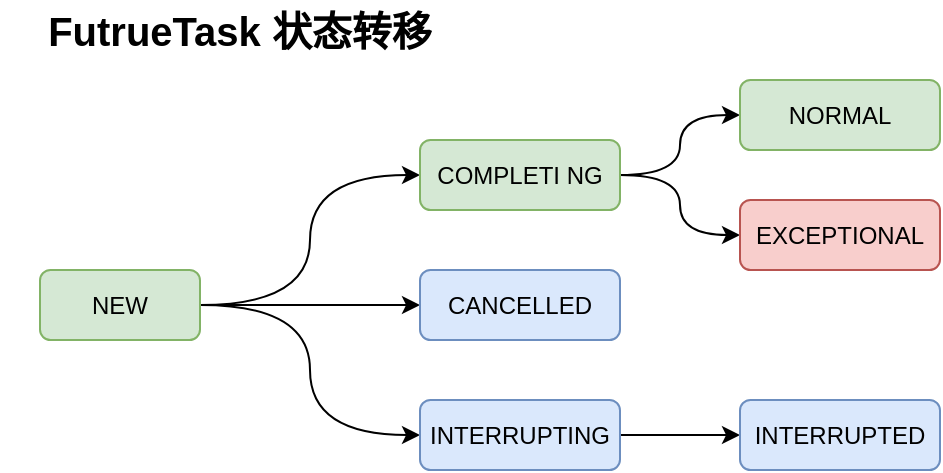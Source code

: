 <mxfile version="20.5.1" type="github" pages="2">
  <diagram id="kgpKYQtTHZ0yAKxKKP6v" name="Future 状态转移">
    <mxGraphModel dx="2072" dy="578" grid="1" gridSize="10" guides="1" tooltips="1" connect="1" arrows="1" fold="1" page="1" pageScale="1" pageWidth="850" pageHeight="1100" math="0" shadow="0">
      <root>
        <mxCell id="0" />
        <mxCell id="1" parent="0" />
        <mxCell id="elVx_fy86NFZG16xEPq8-12" style="edgeStyle=orthogonalEdgeStyle;rounded=0;orthogonalLoop=1;jettySize=auto;html=1;entryX=0;entryY=0.5;entryDx=0;entryDy=0;curved=1;" edge="1" parent="1" source="elVx_fy86NFZG16xEPq8-9" target="elVx_fy86NFZG16xEPq8-11">
          <mxGeometry relative="1" as="geometry" />
        </mxCell>
        <mxCell id="elVx_fy86NFZG16xEPq8-20" style="edgeStyle=orthogonalEdgeStyle;rounded=0;orthogonalLoop=1;jettySize=auto;html=1;curved=1;entryX=0;entryY=0.5;entryDx=0;entryDy=0;" edge="1" parent="1" source="elVx_fy86NFZG16xEPq8-9" target="elVx_fy86NFZG16xEPq8-19">
          <mxGeometry relative="1" as="geometry" />
        </mxCell>
        <mxCell id="elVx_fy86NFZG16xEPq8-33" style="edgeStyle=orthogonalEdgeStyle;curved=1;rounded=0;orthogonalLoop=1;jettySize=auto;html=1;exitX=1;exitY=0.5;exitDx=0;exitDy=0;entryX=0;entryY=0.5;entryDx=0;entryDy=0;" edge="1" parent="1" source="elVx_fy86NFZG16xEPq8-9" target="elVx_fy86NFZG16xEPq8-17">
          <mxGeometry relative="1" as="geometry" />
        </mxCell>
        <mxCell id="elVx_fy86NFZG16xEPq8-9" value="NEW" style="rounded=1;whiteSpace=wrap;html=1;fillColor=#d5e8d4;strokeColor=#82b366;" vertex="1" parent="1">
          <mxGeometry x="-750" y="225" width="80" height="35" as="geometry" />
        </mxCell>
        <mxCell id="elVx_fy86NFZG16xEPq8-23" style="edgeStyle=orthogonalEdgeStyle;rounded=0;orthogonalLoop=1;jettySize=auto;html=1;curved=1;" edge="1" parent="1" source="elVx_fy86NFZG16xEPq8-11" target="elVx_fy86NFZG16xEPq8-22">
          <mxGeometry relative="1" as="geometry" />
        </mxCell>
        <mxCell id="elVx_fy86NFZG16xEPq8-29" style="edgeStyle=orthogonalEdgeStyle;rounded=0;orthogonalLoop=1;jettySize=auto;html=1;curved=1;" edge="1" parent="1" source="elVx_fy86NFZG16xEPq8-11" target="elVx_fy86NFZG16xEPq8-28">
          <mxGeometry relative="1" as="geometry" />
        </mxCell>
        <mxCell id="elVx_fy86NFZG16xEPq8-11" value="COMPLETI NG" style="rounded=1;whiteSpace=wrap;html=1;fillColor=#d5e8d4;strokeColor=#82b366;" vertex="1" parent="1">
          <mxGeometry x="-560" y="160" width="100" height="35" as="geometry" />
        </mxCell>
        <mxCell id="elVx_fy86NFZG16xEPq8-17" value="CANCELLED" style="rounded=1;whiteSpace=wrap;html=1;fillColor=#dae8fc;strokeColor=#6c8ebf;" vertex="1" parent="1">
          <mxGeometry x="-560" y="225" width="100" height="35" as="geometry" />
        </mxCell>
        <mxCell id="elVx_fy86NFZG16xEPq8-27" style="edgeStyle=orthogonalEdgeStyle;rounded=0;orthogonalLoop=1;jettySize=auto;html=1;curved=1;" edge="1" parent="1" source="elVx_fy86NFZG16xEPq8-19" target="elVx_fy86NFZG16xEPq8-26">
          <mxGeometry relative="1" as="geometry" />
        </mxCell>
        <mxCell id="elVx_fy86NFZG16xEPq8-19" value="INTERRUPTING" style="rounded=1;whiteSpace=wrap;html=1;fillColor=#dae8fc;strokeColor=#6c8ebf;" vertex="1" parent="1">
          <mxGeometry x="-560" y="290" width="100" height="35" as="geometry" />
        </mxCell>
        <mxCell id="elVx_fy86NFZG16xEPq8-22" value="EXCEPTIONAL" style="rounded=1;whiteSpace=wrap;html=1;fillColor=#f8cecc;strokeColor=#b85450;" vertex="1" parent="1">
          <mxGeometry x="-400" y="190" width="100" height="35" as="geometry" />
        </mxCell>
        <mxCell id="elVx_fy86NFZG16xEPq8-26" value="INTERRUPTED" style="rounded=1;whiteSpace=wrap;html=1;fillColor=#dae8fc;strokeColor=#6c8ebf;" vertex="1" parent="1">
          <mxGeometry x="-400" y="290" width="100" height="35" as="geometry" />
        </mxCell>
        <mxCell id="elVx_fy86NFZG16xEPq8-28" value="NORMAL" style="rounded=1;whiteSpace=wrap;html=1;fillColor=#d5e8d4;strokeColor=#82b366;" vertex="1" parent="1">
          <mxGeometry x="-400" y="130" width="100" height="35" as="geometry" />
        </mxCell>
        <mxCell id="elVx_fy86NFZG16xEPq8-30" style="edgeStyle=elbowEdgeStyle;rounded=0;orthogonalLoop=1;jettySize=auto;html=1;exitX=0.5;exitY=1;exitDx=0;exitDy=0;" edge="1" parent="1" source="elVx_fy86NFZG16xEPq8-22" target="elVx_fy86NFZG16xEPq8-22">
          <mxGeometry relative="1" as="geometry" />
        </mxCell>
        <mxCell id="elVx_fy86NFZG16xEPq8-34" value="&lt;b&gt;&lt;font style=&quot;font-size: 20px;&quot;&gt;FutrueTask 状态转移&lt;/font&gt;&lt;/b&gt;" style="text;html=1;strokeColor=none;fillColor=none;align=center;verticalAlign=middle;whiteSpace=wrap;rounded=0;" vertex="1" parent="1">
          <mxGeometry x="-770" y="90" width="240" height="30" as="geometry" />
        </mxCell>
      </root>
    </mxGraphModel>
  </diagram>
  <diagram id="D44zjrLj3osbZr-i00PU" name="FutrueTask::run()">
    <mxGraphModel dx="2391" dy="644" grid="1" gridSize="10" guides="1" tooltips="1" connect="1" arrows="1" fold="1" page="1" pageScale="1" pageWidth="1169" pageHeight="827" math="0" shadow="0">
      <root>
        <mxCell id="0" />
        <mxCell id="1" parent="0" />
        <mxCell id="TepuSyEwVRivDngripJJ-1" style="edgeStyle=orthogonalEdgeStyle;rounded=0;orthogonalLoop=1;jettySize=auto;html=1;entryX=0;entryY=0.5;entryDx=0;entryDy=0;" edge="1" parent="1" source="TepuSyEwVRivDngripJJ-2" target="TepuSyEwVRivDngripJJ-5">
          <mxGeometry relative="1" as="geometry" />
        </mxCell>
        <mxCell id="TepuSyEwVRivDngripJJ-2" value="FutrueTask::run()" style="rounded=1;whiteSpace=wrap;html=1;fillColor=#f8cecc;strokeColor=#b85450;" vertex="1" parent="1">
          <mxGeometry x="-230" y="140" width="120" height="30" as="geometry" />
        </mxCell>
        <mxCell id="TepuSyEwVRivDngripJJ-3" value="是" style="edgeStyle=orthogonalEdgeStyle;rounded=0;orthogonalLoop=1;jettySize=auto;html=1;" edge="1" parent="1" source="TepuSyEwVRivDngripJJ-5" target="TepuSyEwVRivDngripJJ-6">
          <mxGeometry relative="1" as="geometry" />
        </mxCell>
        <mxCell id="TepuSyEwVRivDngripJJ-4" value="否" style="edgeStyle=orthogonalEdgeStyle;rounded=0;orthogonalLoop=1;jettySize=auto;html=1;entryX=0;entryY=0.5;entryDx=0;entryDy=0;" edge="1" parent="1" source="TepuSyEwVRivDngripJJ-5" target="TepuSyEwVRivDngripJJ-8">
          <mxGeometry relative="1" as="geometry" />
        </mxCell>
        <mxCell id="TepuSyEwVRivDngripJJ-5" value="state 是否为 NEW，并且 CAS 设置 runner 字段为当前线程" style="rounded=1;whiteSpace=wrap;html=1;fillColor=#fff2cc;strokeColor=#d6b656;" vertex="1" parent="1">
          <mxGeometry x="-30" y="140" width="320" height="30" as="geometry" />
        </mxCell>
        <mxCell id="iOQ989x7Dj3oAcJwUkcQ-4" value="&lt;font color=&quot;#000000&quot;&gt;&lt;span style=&quot;font-size: 12px;&quot;&gt;是&lt;br&gt;&lt;/span&gt;&lt;/font&gt;" style="edgeStyle=orthogonalEdgeStyle;curved=1;rounded=0;orthogonalLoop=1;jettySize=auto;html=1;fontSize=18;fontColor=#99FF99;" edge="1" parent="1" source="TepuSyEwVRivDngripJJ-6" target="iOQ989x7Dj3oAcJwUkcQ-3">
          <mxGeometry relative="1" as="geometry">
            <Array as="points">
              <mxPoint x="130" y="255" />
              <mxPoint x="130" y="255" />
            </Array>
          </mxGeometry>
        </mxCell>
        <mxCell id="iOQ989x7Dj3oAcJwUkcQ-13" value="否" style="edgeStyle=orthogonalEdgeStyle;curved=1;rounded=0;orthogonalLoop=1;jettySize=auto;html=1;exitX=0;exitY=0.5;exitDx=0;exitDy=0;entryX=0.5;entryY=0;entryDx=0;entryDy=0;fontSize=12;fontColor=#000000;" edge="1" parent="1" source="TepuSyEwVRivDngripJJ-6" target="iOQ989x7Dj3oAcJwUkcQ-10">
          <mxGeometry x="-0.647" y="10" relative="1" as="geometry">
            <Array as="points">
              <mxPoint x="-20" y="220" />
              <mxPoint x="-20" y="405" />
              <mxPoint x="130" y="405" />
            </Array>
            <mxPoint as="offset" />
          </mxGeometry>
        </mxCell>
        <mxCell id="TepuSyEwVRivDngripJJ-6" value="任务不为 null，并且 state 为 NEW" style="rounded=1;whiteSpace=wrap;html=1;fillColor=#fff2cc;strokeColor=#d6b656;" vertex="1" parent="1">
          <mxGeometry x="30" y="205" width="200" height="30" as="geometry" />
        </mxCell>
        <mxCell id="TepuSyEwVRivDngripJJ-8" value="结束" style="whiteSpace=wrap;html=1;fillColor=#dae8fc;strokeColor=#6c8ebf;rounded=1;" vertex="1" parent="1">
          <mxGeometry x="360" y="140" width="120" height="30" as="geometry" />
        </mxCell>
        <mxCell id="iOQ989x7Dj3oAcJwUkcQ-6" value="没有异常" style="edgeStyle=orthogonalEdgeStyle;curved=1;rounded=0;orthogonalLoop=1;jettySize=auto;html=1;fontSize=12;fontColor=#000000;" edge="1" parent="1" source="iOQ989x7Dj3oAcJwUkcQ-3" target="iOQ989x7Dj3oAcJwUkcQ-5">
          <mxGeometry relative="1" as="geometry" />
        </mxCell>
        <mxCell id="iOQ989x7Dj3oAcJwUkcQ-8" style="edgeStyle=orthogonalEdgeStyle;curved=1;rounded=0;orthogonalLoop=1;jettySize=auto;html=1;fontSize=12;fontColor=#000000;" edge="1" parent="1" source="iOQ989x7Dj3oAcJwUkcQ-3" target="iOQ989x7Dj3oAcJwUkcQ-7">
          <mxGeometry relative="1" as="geometry" />
        </mxCell>
        <mxCell id="iOQ989x7Dj3oAcJwUkcQ-9" value="出现异常" style="edgeLabel;html=1;align=center;verticalAlign=middle;resizable=0;points=[];fontSize=12;fontColor=#000000;" vertex="1" connectable="0" parent="iOQ989x7Dj3oAcJwUkcQ-8">
          <mxGeometry x="-0.236" y="-10" relative="1" as="geometry">
            <mxPoint as="offset" />
          </mxGeometry>
        </mxCell>
        <mxCell id="iOQ989x7Dj3oAcJwUkcQ-3" value="&lt;font color=&quot;#000000&quot;&gt;&lt;span style=&quot;font-size: 12px;&quot;&gt;执行任务 callable.call()&lt;/span&gt;&lt;/font&gt;" style="rounded=1;whiteSpace=wrap;html=1;fillColor=#fff2cc;strokeColor=#d6b656;fontSize=18;fontColor=#99FF99;" vertex="1" parent="1">
          <mxGeometry x="50" y="275" width="160" height="30" as="geometry" />
        </mxCell>
        <mxCell id="iOQ989x7Dj3oAcJwUkcQ-11" style="edgeStyle=orthogonalEdgeStyle;curved=1;rounded=0;orthogonalLoop=1;jettySize=auto;html=1;fontSize=12;fontColor=#000000;" edge="1" parent="1" source="iOQ989x7Dj3oAcJwUkcQ-5" target="iOQ989x7Dj3oAcJwUkcQ-10">
          <mxGeometry relative="1" as="geometry" />
        </mxCell>
        <mxCell id="iOQ989x7Dj3oAcJwUkcQ-19" style="edgeStyle=orthogonalEdgeStyle;curved=1;rounded=0;orthogonalLoop=1;jettySize=auto;html=1;exitX=0;exitY=0.5;exitDx=0;exitDy=0;fontSize=12;fontColor=#000000;dashed=1;dashPattern=1 4;" edge="1" parent="1" source="iOQ989x7Dj3oAcJwUkcQ-5" target="iOQ989x7Dj3oAcJwUkcQ-18">
          <mxGeometry relative="1" as="geometry" />
        </mxCell>
        <mxCell id="iOQ989x7Dj3oAcJwUkcQ-30" value="调用 void set(V v)" style="edgeLabel;html=1;align=center;verticalAlign=middle;resizable=0;points=[];fontSize=12;fontColor=#000000;" vertex="1" connectable="0" parent="iOQ989x7Dj3oAcJwUkcQ-19">
          <mxGeometry x="0.005" y="5" relative="1" as="geometry">
            <mxPoint as="offset" />
          </mxGeometry>
        </mxCell>
        <mxCell id="iOQ989x7Dj3oAcJwUkcQ-5" value="&lt;font color=&quot;#000000&quot;&gt;&lt;span style=&quot;font-size: 12px;&quot;&gt;保存结果&lt;/span&gt;&lt;/font&gt;" style="rounded=1;whiteSpace=wrap;html=1;fillColor=#f8cecc;strokeColor=#b85450;fontSize=18;" vertex="1" parent="1">
          <mxGeometry x="50" y="365" width="160" height="30" as="geometry" />
        </mxCell>
        <mxCell id="iOQ989x7Dj3oAcJwUkcQ-12" style="edgeStyle=orthogonalEdgeStyle;curved=1;rounded=0;orthogonalLoop=1;jettySize=auto;html=1;exitX=0.5;exitY=1;exitDx=0;exitDy=0;entryX=0.5;entryY=0;entryDx=0;entryDy=0;fontSize=12;fontColor=#000000;" edge="1" parent="1" source="iOQ989x7Dj3oAcJwUkcQ-7" target="iOQ989x7Dj3oAcJwUkcQ-10">
          <mxGeometry relative="1" as="geometry" />
        </mxCell>
        <mxCell id="iOQ989x7Dj3oAcJwUkcQ-58" style="edgeStyle=orthogonalEdgeStyle;curved=1;rounded=0;orthogonalLoop=1;jettySize=auto;html=1;exitX=1;exitY=0.5;exitDx=0;exitDy=0;entryX=0.5;entryY=0;entryDx=0;entryDy=0;dashed=1;dashPattern=1 4;fontSize=12;fontColor=#000000;" edge="1" parent="1" source="iOQ989x7Dj3oAcJwUkcQ-7" target="iOQ989x7Dj3oAcJwUkcQ-43">
          <mxGeometry relative="1" as="geometry">
            <Array as="points">
              <mxPoint x="485" y="380" />
              <mxPoint x="485" y="280" />
              <mxPoint x="694" y="280" />
            </Array>
          </mxGeometry>
        </mxCell>
        <mxCell id="iOQ989x7Dj3oAcJwUkcQ-59" value="调用 setException()" style="edgeLabel;html=1;align=center;verticalAlign=middle;resizable=0;points=[];fontSize=12;fontColor=#000000;" vertex="1" connectable="0" parent="iOQ989x7Dj3oAcJwUkcQ-58">
          <mxGeometry x="-0.102" y="-17" relative="1" as="geometry">
            <mxPoint as="offset" />
          </mxGeometry>
        </mxCell>
        <mxCell id="iOQ989x7Dj3oAcJwUkcQ-7" value="&lt;font color=&quot;#000000&quot;&gt;&lt;span style=&quot;font-size: 12px;&quot;&gt;保存异常&lt;/span&gt;&lt;/font&gt;" style="rounded=1;whiteSpace=wrap;html=1;fillColor=#f8cecc;strokeColor=#b85450;fontSize=18;" vertex="1" parent="1">
          <mxGeometry x="250" y="365" width="160" height="30" as="geometry" />
        </mxCell>
        <mxCell id="iOQ989x7Dj3oAcJwUkcQ-15" style="edgeStyle=orthogonalEdgeStyle;curved=1;rounded=0;orthogonalLoop=1;jettySize=auto;html=1;fontSize=12;fontColor=#000000;" edge="1" parent="1" source="iOQ989x7Dj3oAcJwUkcQ-10" target="iOQ989x7Dj3oAcJwUkcQ-14">
          <mxGeometry relative="1" as="geometry" />
        </mxCell>
        <mxCell id="iOQ989x7Dj3oAcJwUkcQ-10" value="&lt;font color=&quot;#000000&quot;&gt;&lt;span style=&quot;font-size: 12px;&quot;&gt;设置runner为 null ， 防止并发调用 run()&lt;/span&gt;&lt;/font&gt;" style="rounded=1;whiteSpace=wrap;html=1;fillColor=#fff2cc;strokeColor=#d6b656;fontSize=18;fontColor=#99FF99;" vertex="1" parent="1">
          <mxGeometry x="-25" y="445" width="310" height="30" as="geometry" />
        </mxCell>
        <mxCell id="iOQ989x7Dj3oAcJwUkcQ-24" style="edgeStyle=orthogonalEdgeStyle;curved=1;rounded=0;orthogonalLoop=1;jettySize=auto;html=1;exitX=0.5;exitY=1;exitDx=0;exitDy=0;fontSize=12;fontColor=#000000;" edge="1" parent="1" source="iOQ989x7Dj3oAcJwUkcQ-14" target="iOQ989x7Dj3oAcJwUkcQ-23">
          <mxGeometry relative="1" as="geometry" />
        </mxCell>
        <mxCell id="iOQ989x7Dj3oAcJwUkcQ-14" value="&lt;font color=&quot;#000000&quot;&gt;&lt;span style=&quot;font-size: 12px;&quot;&gt;如果状态为 INTERRUPTING 等待变为 INTERRUTED&lt;/span&gt;&lt;/font&gt;" style="rounded=1;whiteSpace=wrap;html=1;fillColor=#fff2cc;strokeColor=#d6b656;fontSize=18;fontColor=#99FF99;" vertex="1" parent="1">
          <mxGeometry x="-25" y="500" width="310" height="30" as="geometry" />
        </mxCell>
        <mxCell id="iOQ989x7Dj3oAcJwUkcQ-26" value="成功" style="edgeStyle=orthogonalEdgeStyle;curved=1;rounded=0;orthogonalLoop=1;jettySize=auto;html=1;fontSize=12;fontColor=#000000;" edge="1" parent="1" source="iOQ989x7Dj3oAcJwUkcQ-18" target="iOQ989x7Dj3oAcJwUkcQ-25">
          <mxGeometry relative="1" as="geometry" />
        </mxCell>
        <mxCell id="iOQ989x7Dj3oAcJwUkcQ-32" style="edgeStyle=orthogonalEdgeStyle;curved=1;rounded=0;orthogonalLoop=1;jettySize=auto;html=1;exitX=1;exitY=0.5;exitDx=0;exitDy=0;fontSize=12;fontColor=#000000;entryX=0;entryY=0.5;entryDx=0;entryDy=0;dashed=1;dashPattern=1 4;" edge="1" parent="1" source="iOQ989x7Dj3oAcJwUkcQ-18" target="iOQ989x7Dj3oAcJwUkcQ-5">
          <mxGeometry relative="1" as="geometry">
            <mxPoint x="-70" y="400" as="targetPoint" />
            <Array as="points">
              <mxPoint x="-250" y="460" />
              <mxPoint x="-90" y="460" />
              <mxPoint x="-90" y="380" />
            </Array>
          </mxGeometry>
        </mxCell>
        <mxCell id="iOQ989x7Dj3oAcJwUkcQ-33" value="失败" style="edgeLabel;html=1;align=center;verticalAlign=middle;resizable=0;points=[];fontSize=12;fontColor=#000000;" vertex="1" connectable="0" parent="iOQ989x7Dj3oAcJwUkcQ-32">
          <mxGeometry x="-0.523" y="2" relative="1" as="geometry">
            <mxPoint as="offset" />
          </mxGeometry>
        </mxCell>
        <mxCell id="iOQ989x7Dj3oAcJwUkcQ-18" value="&lt;font color=&quot;#000000&quot;&gt;&lt;span style=&quot;font-size: 12px;&quot;&gt;(CAS)参试将 state NEW 更改为&amp;nbsp; COMPLETING&lt;/span&gt;&lt;/font&gt;" style="rounded=1;whiteSpace=wrap;html=1;fillColor=#fff2cc;strokeColor=#d6b656;fontSize=18;fontColor=#99FF99;" vertex="1" parent="1">
          <mxGeometry x="-515" y="445" width="290" height="30" as="geometry" />
        </mxCell>
        <mxCell id="iOQ989x7Dj3oAcJwUkcQ-23" value="&lt;font color=&quot;#000000&quot;&gt;&lt;span style=&quot;font-size: 12px;&quot;&gt;结束&lt;/span&gt;&lt;/font&gt;" style="rounded=1;whiteSpace=wrap;html=1;fillColor=#dae8fc;strokeColor=#6c8ebf;fontSize=18;" vertex="1" parent="1">
          <mxGeometry x="75" y="560" width="110" height="30" as="geometry" />
        </mxCell>
        <mxCell id="iOQ989x7Dj3oAcJwUkcQ-28" style="edgeStyle=orthogonalEdgeStyle;curved=1;rounded=0;orthogonalLoop=1;jettySize=auto;html=1;exitX=0.5;exitY=1;exitDx=0;exitDy=0;fontSize=12;fontColor=#000000;" edge="1" parent="1" source="iOQ989x7Dj3oAcJwUkcQ-25" target="iOQ989x7Dj3oAcJwUkcQ-27">
          <mxGeometry relative="1" as="geometry" />
        </mxCell>
        <mxCell id="iOQ989x7Dj3oAcJwUkcQ-25" value="&lt;font color=&quot;#000000&quot;&gt;&lt;span style=&quot;font-size: 12px;&quot;&gt;把结果保存到 outcome&lt;/span&gt;&lt;/font&gt;" style="rounded=1;whiteSpace=wrap;html=1;fillColor=#f8cecc;strokeColor=#b85450;fontSize=18;" vertex="1" parent="1">
          <mxGeometry x="-445" y="520" width="150" height="30" as="geometry" />
        </mxCell>
        <mxCell id="iOQ989x7Dj3oAcJwUkcQ-29" value="返回" style="edgeStyle=orthogonalEdgeStyle;curved=1;rounded=0;orthogonalLoop=1;jettySize=auto;html=1;exitX=0.5;exitY=1;exitDx=0;exitDy=0;fontSize=12;fontColor=#000000;dashed=1;dashPattern=1 4;" edge="1" parent="1" source="iOQ989x7Dj3oAcJwUkcQ-60">
          <mxGeometry x="-0.517" relative="1" as="geometry">
            <mxPoint x="50" y="380" as="targetPoint" />
            <Array as="points">
              <mxPoint x="-370" y="710" />
              <mxPoint x="-100" y="710" />
              <mxPoint x="-100" y="380" />
            </Array>
            <mxPoint as="offset" />
          </mxGeometry>
        </mxCell>
        <mxCell id="iOQ989x7Dj3oAcJwUkcQ-61" value="" style="edgeStyle=orthogonalEdgeStyle;curved=1;rounded=0;orthogonalLoop=1;jettySize=auto;html=1;fontSize=12;fontColor=#000000;" edge="1" parent="1" source="iOQ989x7Dj3oAcJwUkcQ-27" target="iOQ989x7Dj3oAcJwUkcQ-60">
          <mxGeometry relative="1" as="geometry" />
        </mxCell>
        <mxCell id="iOQ989x7Dj3oAcJwUkcQ-27" value="&lt;font color=&quot;#000000&quot;&gt;&lt;span style=&quot;font-size: 12px;&quot;&gt;把状态改为最终状态 NORMAL&lt;/span&gt;&lt;/font&gt;" style="rounded=1;whiteSpace=wrap;html=1;fillColor=#fff2cc;strokeColor=#d6b656;fontSize=18;fontColor=#99FF99;" vertex="1" parent="1">
          <mxGeometry x="-467.5" y="580" width="195" height="30" as="geometry" />
        </mxCell>
        <mxCell id="iOQ989x7Dj3oAcJwUkcQ-42" value="&lt;b&gt;&lt;font color=&quot;#ff6666&quot;&gt;为什么使用CAS更改状态？&lt;br&gt;&lt;/font&gt;&lt;/b&gt;&lt;br&gt;&lt;span style=&quot;white-space: pre;&quot;&gt;	&lt;/span&gt;可能在跟新 COMPLETING 状态时，同时用户取消任务。" style="rounded=0;whiteSpace=wrap;html=1;fontSize=12;fontColor=#000000;align=left;strokeWidth=0;" vertex="1" parent="1">
          <mxGeometry x="-720" y="440" width="190" height="60" as="geometry" />
        </mxCell>
        <mxCell id="iOQ989x7Dj3oAcJwUkcQ-46" value="&lt;font color=&quot;#000000&quot;&gt;成功&lt;/font&gt;" style="edgeStyle=orthogonalEdgeStyle;curved=1;rounded=0;orthogonalLoop=1;jettySize=auto;html=1;fontSize=12;fontColor=#FF6666;" edge="1" parent="1" source="iOQ989x7Dj3oAcJwUkcQ-43" target="iOQ989x7Dj3oAcJwUkcQ-45">
          <mxGeometry relative="1" as="geometry" />
        </mxCell>
        <mxCell id="iOQ989x7Dj3oAcJwUkcQ-54" style="edgeStyle=orthogonalEdgeStyle;curved=1;rounded=0;orthogonalLoop=1;jettySize=auto;html=1;exitX=0;exitY=0.5;exitDx=0;exitDy=0;entryX=1;entryY=0.5;entryDx=0;entryDy=0;dashed=1;dashPattern=1 4;fontSize=12;fontColor=#FF6666;" edge="1" parent="1" source="iOQ989x7Dj3oAcJwUkcQ-43" target="iOQ989x7Dj3oAcJwUkcQ-7">
          <mxGeometry relative="1" as="geometry" />
        </mxCell>
        <mxCell id="iOQ989x7Dj3oAcJwUkcQ-55" value="失败" style="edgeLabel;html=1;align=center;verticalAlign=middle;resizable=0;points=[];fontSize=12;fontColor=#000000;" vertex="1" connectable="0" parent="iOQ989x7Dj3oAcJwUkcQ-54">
          <mxGeometry x="-0.382" y="5" relative="1" as="geometry">
            <mxPoint x="19" y="-5" as="offset" />
          </mxGeometry>
        </mxCell>
        <mxCell id="iOQ989x7Dj3oAcJwUkcQ-43" value="&lt;span style=&quot;color: rgb(0, 0, 0); font-size: 12px;&quot;&gt;(CAS)参试将 state NEW 更改为&amp;nbsp; COMPLETING&lt;/span&gt;" style="rounded=1;whiteSpace=wrap;html=1;fillColor=#fff2cc;strokeColor=#d6b656;fontSize=18;fontColor=#99FF99;" vertex="1" parent="1">
          <mxGeometry x="559" y="325" width="270" height="30" as="geometry" />
        </mxCell>
        <mxCell id="iOQ989x7Dj3oAcJwUkcQ-48" style="edgeStyle=orthogonalEdgeStyle;curved=1;rounded=0;orthogonalLoop=1;jettySize=auto;html=1;exitX=0.5;exitY=1;exitDx=0;exitDy=0;entryX=0.5;entryY=0;entryDx=0;entryDy=0;fontSize=12;fontColor=#FF6666;" edge="1" parent="1" source="iOQ989x7Dj3oAcJwUkcQ-45" target="iOQ989x7Dj3oAcJwUkcQ-47">
          <mxGeometry relative="1" as="geometry" />
        </mxCell>
        <mxCell id="iOQ989x7Dj3oAcJwUkcQ-45" value="&lt;font color=&quot;#000000&quot;&gt;&lt;span style=&quot;font-size: 12px;&quot;&gt;把异常保存到 outcome&lt;/span&gt;&lt;/font&gt;" style="rounded=1;whiteSpace=wrap;html=1;fillColor=#f8cecc;strokeColor=#b85450;fontSize=18;strokeWidth=0;" vertex="1" parent="1">
          <mxGeometry x="614" y="395" width="160" height="30" as="geometry" />
        </mxCell>
        <mxCell id="iOQ989x7Dj3oAcJwUkcQ-76" style="edgeStyle=orthogonalEdgeStyle;curved=1;rounded=0;orthogonalLoop=1;jettySize=auto;html=1;exitX=0.5;exitY=1;exitDx=0;exitDy=0;fontSize=12;fontColor=#000000;" edge="1" parent="1" source="iOQ989x7Dj3oAcJwUkcQ-47" target="iOQ989x7Dj3oAcJwUkcQ-73">
          <mxGeometry relative="1" as="geometry" />
        </mxCell>
        <mxCell id="iOQ989x7Dj3oAcJwUkcQ-47" value="&lt;span style=&quot;color: rgb(0, 0, 0); font-size: 12px;&quot;&gt;把状态改为最终状态 EXCEPTIONAL&lt;/span&gt;" style="rounded=1;whiteSpace=wrap;html=1;fillColor=#fff2cc;strokeColor=#d6b656;fontSize=18;fontColor=#99FF99;strokeWidth=0;" vertex="1" parent="1">
          <mxGeometry x="586.5" y="445" width="215" height="30" as="geometry" />
        </mxCell>
        <mxCell id="iOQ989x7Dj3oAcJwUkcQ-69" style="edgeStyle=orthogonalEdgeStyle;curved=1;rounded=0;orthogonalLoop=1;jettySize=auto;html=1;exitX=0;exitY=0.5;exitDx=0;exitDy=0;entryX=0.466;entryY=0;entryDx=0;entryDy=0;entryPerimeter=0;dashed=1;dashPattern=1 4;fontSize=12;fontColor=#000000;" edge="1" parent="1" source="iOQ989x7Dj3oAcJwUkcQ-60" target="iOQ989x7Dj3oAcJwUkcQ-62">
          <mxGeometry relative="1" as="geometry" />
        </mxCell>
        <mxCell id="iOQ989x7Dj3oAcJwUkcQ-70" value="调用 void finishCompletion()" style="edgeLabel;html=1;align=center;verticalAlign=middle;resizable=0;points=[];fontSize=12;fontColor=#000000;" vertex="1" connectable="0" parent="iOQ989x7Dj3oAcJwUkcQ-69">
          <mxGeometry x="-0.323" y="-1" relative="1" as="geometry">
            <mxPoint as="offset" />
          </mxGeometry>
        </mxCell>
        <mxCell id="iOQ989x7Dj3oAcJwUkcQ-60" value="&lt;font color=&quot;#000000&quot;&gt;&lt;span style=&quot;font-size: 12px;&quot;&gt;唤醒等待的线程&lt;/span&gt;&lt;/font&gt;" style="rounded=1;whiteSpace=wrap;html=1;fillColor=#fff2cc;strokeColor=#d6b656;fontSize=18;fontColor=#99FF99;" vertex="1" parent="1">
          <mxGeometry x="-467.5" y="640" width="195" height="30" as="geometry" />
        </mxCell>
        <mxCell id="iOQ989x7Dj3oAcJwUkcQ-66" value="" style="edgeStyle=orthogonalEdgeStyle;curved=1;rounded=0;orthogonalLoop=1;jettySize=auto;html=1;fontSize=12;fontColor=#000000;" edge="1" parent="1" source="iOQ989x7Dj3oAcJwUkcQ-62" target="iOQ989x7Dj3oAcJwUkcQ-65">
          <mxGeometry relative="1" as="geometry" />
        </mxCell>
        <mxCell id="iOQ989x7Dj3oAcJwUkcQ-62" value="&lt;font color=&quot;#000000&quot;&gt;&lt;span style=&quot;font-size: 12px;&quot;&gt;把等待的线程 unpark()&lt;/span&gt;&lt;/font&gt;" style="rounded=1;whiteSpace=wrap;html=1;fillColor=#fff2cc;strokeColor=#d6b656;fontSize=18;fontColor=#99FF99;" vertex="1" parent="1">
          <mxGeometry x="-800" y="575" width="155" height="30" as="geometry" />
        </mxCell>
        <mxCell id="iOQ989x7Dj3oAcJwUkcQ-68" value="" style="edgeStyle=orthogonalEdgeStyle;curved=1;rounded=0;orthogonalLoop=1;jettySize=auto;html=1;fontSize=12;fontColor=#000000;" edge="1" parent="1" source="iOQ989x7Dj3oAcJwUkcQ-65" target="iOQ989x7Dj3oAcJwUkcQ-67">
          <mxGeometry relative="1" as="geometry" />
        </mxCell>
        <mxCell id="iOQ989x7Dj3oAcJwUkcQ-65" value="&lt;font color=&quot;#000000&quot;&gt;&lt;span style=&quot;font-size: 12px;&quot;&gt;调用扩展接口 done()&lt;/span&gt;&lt;/font&gt;" style="rounded=1;whiteSpace=wrap;html=1;fillColor=#f8cecc;strokeColor=#b85450;fontSize=18;" vertex="1" parent="1">
          <mxGeometry x="-800" y="635" width="155" height="30" as="geometry" />
        </mxCell>
        <mxCell id="iOQ989x7Dj3oAcJwUkcQ-71" style="edgeStyle=orthogonalEdgeStyle;curved=1;rounded=0;orthogonalLoop=1;jettySize=auto;html=1;exitX=0.5;exitY=1;exitDx=0;exitDy=0;entryX=0;entryY=0.5;entryDx=0;entryDy=0;fontSize=12;fontColor=#000000;dashed=1;dashPattern=1 4;" edge="1" parent="1" source="iOQ989x7Dj3oAcJwUkcQ-67" target="iOQ989x7Dj3oAcJwUkcQ-60">
          <mxGeometry relative="1" as="geometry" />
        </mxCell>
        <mxCell id="iOQ989x7Dj3oAcJwUkcQ-72" value="返回" style="edgeLabel;html=1;align=center;verticalAlign=middle;resizable=0;points=[];fontSize=12;fontColor=#000000;" vertex="1" connectable="0" parent="iOQ989x7Dj3oAcJwUkcQ-71">
          <mxGeometry x="-0.107" y="8" relative="1" as="geometry">
            <mxPoint as="offset" />
          </mxGeometry>
        </mxCell>
        <mxCell id="iOQ989x7Dj3oAcJwUkcQ-67" value="&lt;font color=&quot;#000000&quot;&gt;&lt;span style=&quot;font-size: 12px;&quot;&gt;设置 callable 为 null&lt;/span&gt;&lt;/font&gt;" style="rounded=1;whiteSpace=wrap;html=1;fillColor=#fff2cc;strokeColor=#d6b656;fontSize=18;fontColor=#99FF99;" vertex="1" parent="1">
          <mxGeometry x="-800" y="690" width="155" height="30" as="geometry" />
        </mxCell>
        <mxCell id="iOQ989x7Dj3oAcJwUkcQ-74" style="edgeStyle=orthogonalEdgeStyle;curved=1;rounded=0;orthogonalLoop=1;jettySize=auto;html=1;exitX=0.5;exitY=1;exitDx=0;exitDy=0;entryX=1;entryY=0.5;entryDx=0;entryDy=0;dashed=1;dashPattern=1 4;fontSize=12;fontColor=#000000;" edge="1" parent="1" source="iOQ989x7Dj3oAcJwUkcQ-73" target="iOQ989x7Dj3oAcJwUkcQ-7">
          <mxGeometry relative="1" as="geometry" />
        </mxCell>
        <mxCell id="iOQ989x7Dj3oAcJwUkcQ-75" value="返回" style="edgeLabel;html=1;align=center;verticalAlign=middle;resizable=0;points=[];fontSize=12;fontColor=#000000;" vertex="1" connectable="0" parent="iOQ989x7Dj3oAcJwUkcQ-74">
          <mxGeometry x="-0.214" y="-18" relative="1" as="geometry">
            <mxPoint as="offset" />
          </mxGeometry>
        </mxCell>
        <mxCell id="iOQ989x7Dj3oAcJwUkcQ-88" style="edgeStyle=orthogonalEdgeStyle;curved=1;rounded=0;orthogonalLoop=1;jettySize=auto;html=1;exitX=1;exitY=0.5;exitDx=0;exitDy=0;fontSize=12;fontColor=#000000;entryX=0.5;entryY=0;entryDx=0;entryDy=0;dashed=1;dashPattern=1 4;" edge="1" parent="1" source="iOQ989x7Dj3oAcJwUkcQ-73" target="iOQ989x7Dj3oAcJwUkcQ-82">
          <mxGeometry relative="1" as="geometry">
            <mxPoint x="937.471" y="540" as="targetPoint" />
            <Array as="points">
              <mxPoint x="877" y="515" />
              <mxPoint x="877" y="430" />
              <mxPoint x="1041" y="430" />
            </Array>
          </mxGeometry>
        </mxCell>
        <mxCell id="iOQ989x7Dj3oAcJwUkcQ-92" value="调用 void finishCompletion()" style="edgeLabel;html=1;align=center;verticalAlign=middle;resizable=0;points=[];fontSize=12;fontColor=#000000;" vertex="1" connectable="0" parent="iOQ989x7Dj3oAcJwUkcQ-88">
          <mxGeometry x="0.168" y="-2" relative="1" as="geometry">
            <mxPoint x="-31" y="38" as="offset" />
          </mxGeometry>
        </mxCell>
        <mxCell id="iOQ989x7Dj3oAcJwUkcQ-73" value="&lt;font color=&quot;#000000&quot;&gt;&lt;span style=&quot;font-size: 12px;&quot;&gt;唤醒等待的线程&lt;/span&gt;&lt;/font&gt;" style="rounded=1;whiteSpace=wrap;html=1;fillColor=#fff2cc;strokeColor=#d6b656;fontSize=18;fontColor=#99FF99;" vertex="1" parent="1">
          <mxGeometry x="596.5" y="500" width="195" height="30" as="geometry" />
        </mxCell>
        <mxCell id="iOQ989x7Dj3oAcJwUkcQ-79" value="为什么使用CAS更改 runner ?&lt;br&gt;&lt;br&gt;" style="rounded=0;whiteSpace=wrap;html=1;strokeWidth=0;fontSize=12;fontColor=#000000;align=left;" vertex="1" parent="1">
          <mxGeometry x="540" y="140" width="220" height="60" as="geometry" />
        </mxCell>
        <mxCell id="iOQ989x7Dj3oAcJwUkcQ-81" value="" style="edgeStyle=orthogonalEdgeStyle;curved=1;rounded=0;orthogonalLoop=1;jettySize=auto;html=1;fontSize=12;fontColor=#000000;" edge="1" parent="1" source="iOQ989x7Dj3oAcJwUkcQ-82" target="iOQ989x7Dj3oAcJwUkcQ-84">
          <mxGeometry relative="1" as="geometry" />
        </mxCell>
        <mxCell id="iOQ989x7Dj3oAcJwUkcQ-82" value="&lt;font color=&quot;#000000&quot;&gt;&lt;span style=&quot;font-size: 12px;&quot;&gt;把等待的线程 unpark()&lt;/span&gt;&lt;/font&gt;" style="rounded=1;whiteSpace=wrap;html=1;fillColor=#fff2cc;strokeColor=#d6b656;fontSize=18;fontColor=#99FF99;" vertex="1" parent="1">
          <mxGeometry x="963.15" y="480" width="155" height="30" as="geometry" />
        </mxCell>
        <mxCell id="iOQ989x7Dj3oAcJwUkcQ-83" value="" style="edgeStyle=orthogonalEdgeStyle;curved=1;rounded=0;orthogonalLoop=1;jettySize=auto;html=1;fontSize=12;fontColor=#000000;" edge="1" parent="1" source="iOQ989x7Dj3oAcJwUkcQ-84" target="iOQ989x7Dj3oAcJwUkcQ-86">
          <mxGeometry relative="1" as="geometry" />
        </mxCell>
        <mxCell id="iOQ989x7Dj3oAcJwUkcQ-84" value="&lt;font color=&quot;#000000&quot;&gt;&lt;span style=&quot;font-size: 12px;&quot;&gt;调用扩展接口 done()&lt;/span&gt;&lt;/font&gt;" style="rounded=1;whiteSpace=wrap;html=1;fillColor=#f8cecc;strokeColor=#b85450;fontSize=18;" vertex="1" parent="1">
          <mxGeometry x="963.15" y="540" width="155" height="30" as="geometry" />
        </mxCell>
        <mxCell id="iOQ989x7Dj3oAcJwUkcQ-90" value="返回" style="edgeStyle=orthogonalEdgeStyle;curved=1;rounded=0;orthogonalLoop=1;jettySize=auto;html=1;exitX=0.5;exitY=1;exitDx=0;exitDy=0;fontSize=12;fontColor=#000000;entryX=1;entryY=0.5;entryDx=0;entryDy=0;dashed=1;dashPattern=1 4;" edge="1" parent="1" source="iOQ989x7Dj3oAcJwUkcQ-86" target="iOQ989x7Dj3oAcJwUkcQ-73">
          <mxGeometry x="0.02" y="-19" relative="1" as="geometry">
            <mxPoint x="888" y="597.529" as="targetPoint" />
            <mxPoint as="offset" />
          </mxGeometry>
        </mxCell>
        <mxCell id="iOQ989x7Dj3oAcJwUkcQ-86" value="&lt;font color=&quot;#000000&quot;&gt;&lt;span style=&quot;font-size: 12px;&quot;&gt;设置 callable 为 null&lt;/span&gt;&lt;/font&gt;" style="rounded=1;whiteSpace=wrap;html=1;fillColor=#fff2cc;strokeColor=#d6b656;fontSize=18;fontColor=#99FF99;" vertex="1" parent="1">
          <mxGeometry x="963.15" y="595" width="155" height="30" as="geometry" />
        </mxCell>
      </root>
    </mxGraphModel>
  </diagram>
</mxfile>
